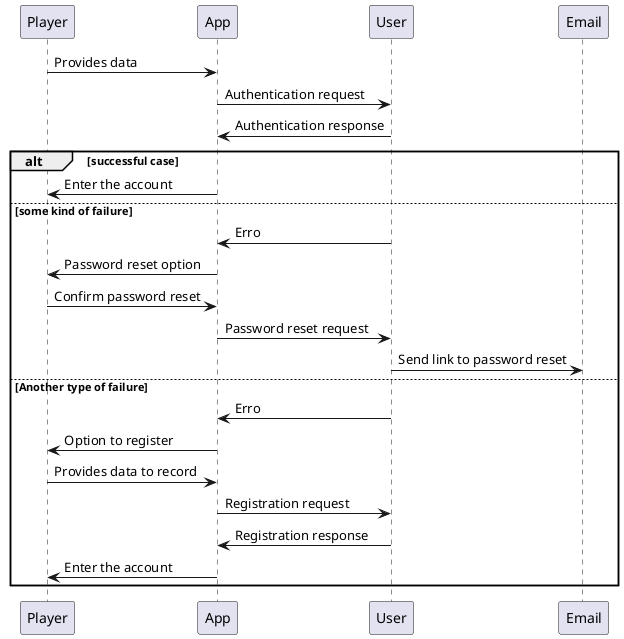 @startuml NFD_Authentication

Player -> App : Provides data
App -> User : Authentication request
App <- User : Authentication response

alt successful case
    
    Player <- App : Enter the account

else some kind of failure
    
    App <- User : Erro
    
    Player <- App : Password reset option
    Player -> App : Confirm password reset
    App -> User : Password reset request
    User -> Email : Send link to password reset
      
            
else Another type of failure
   
    App <- User : Erro

    Player <- App : Option to register

    Player -> App : Provides data to record
    App -> User : Registration request
    App <- User : Registration response
    Player <- App : Enter the account

end

@enduml


